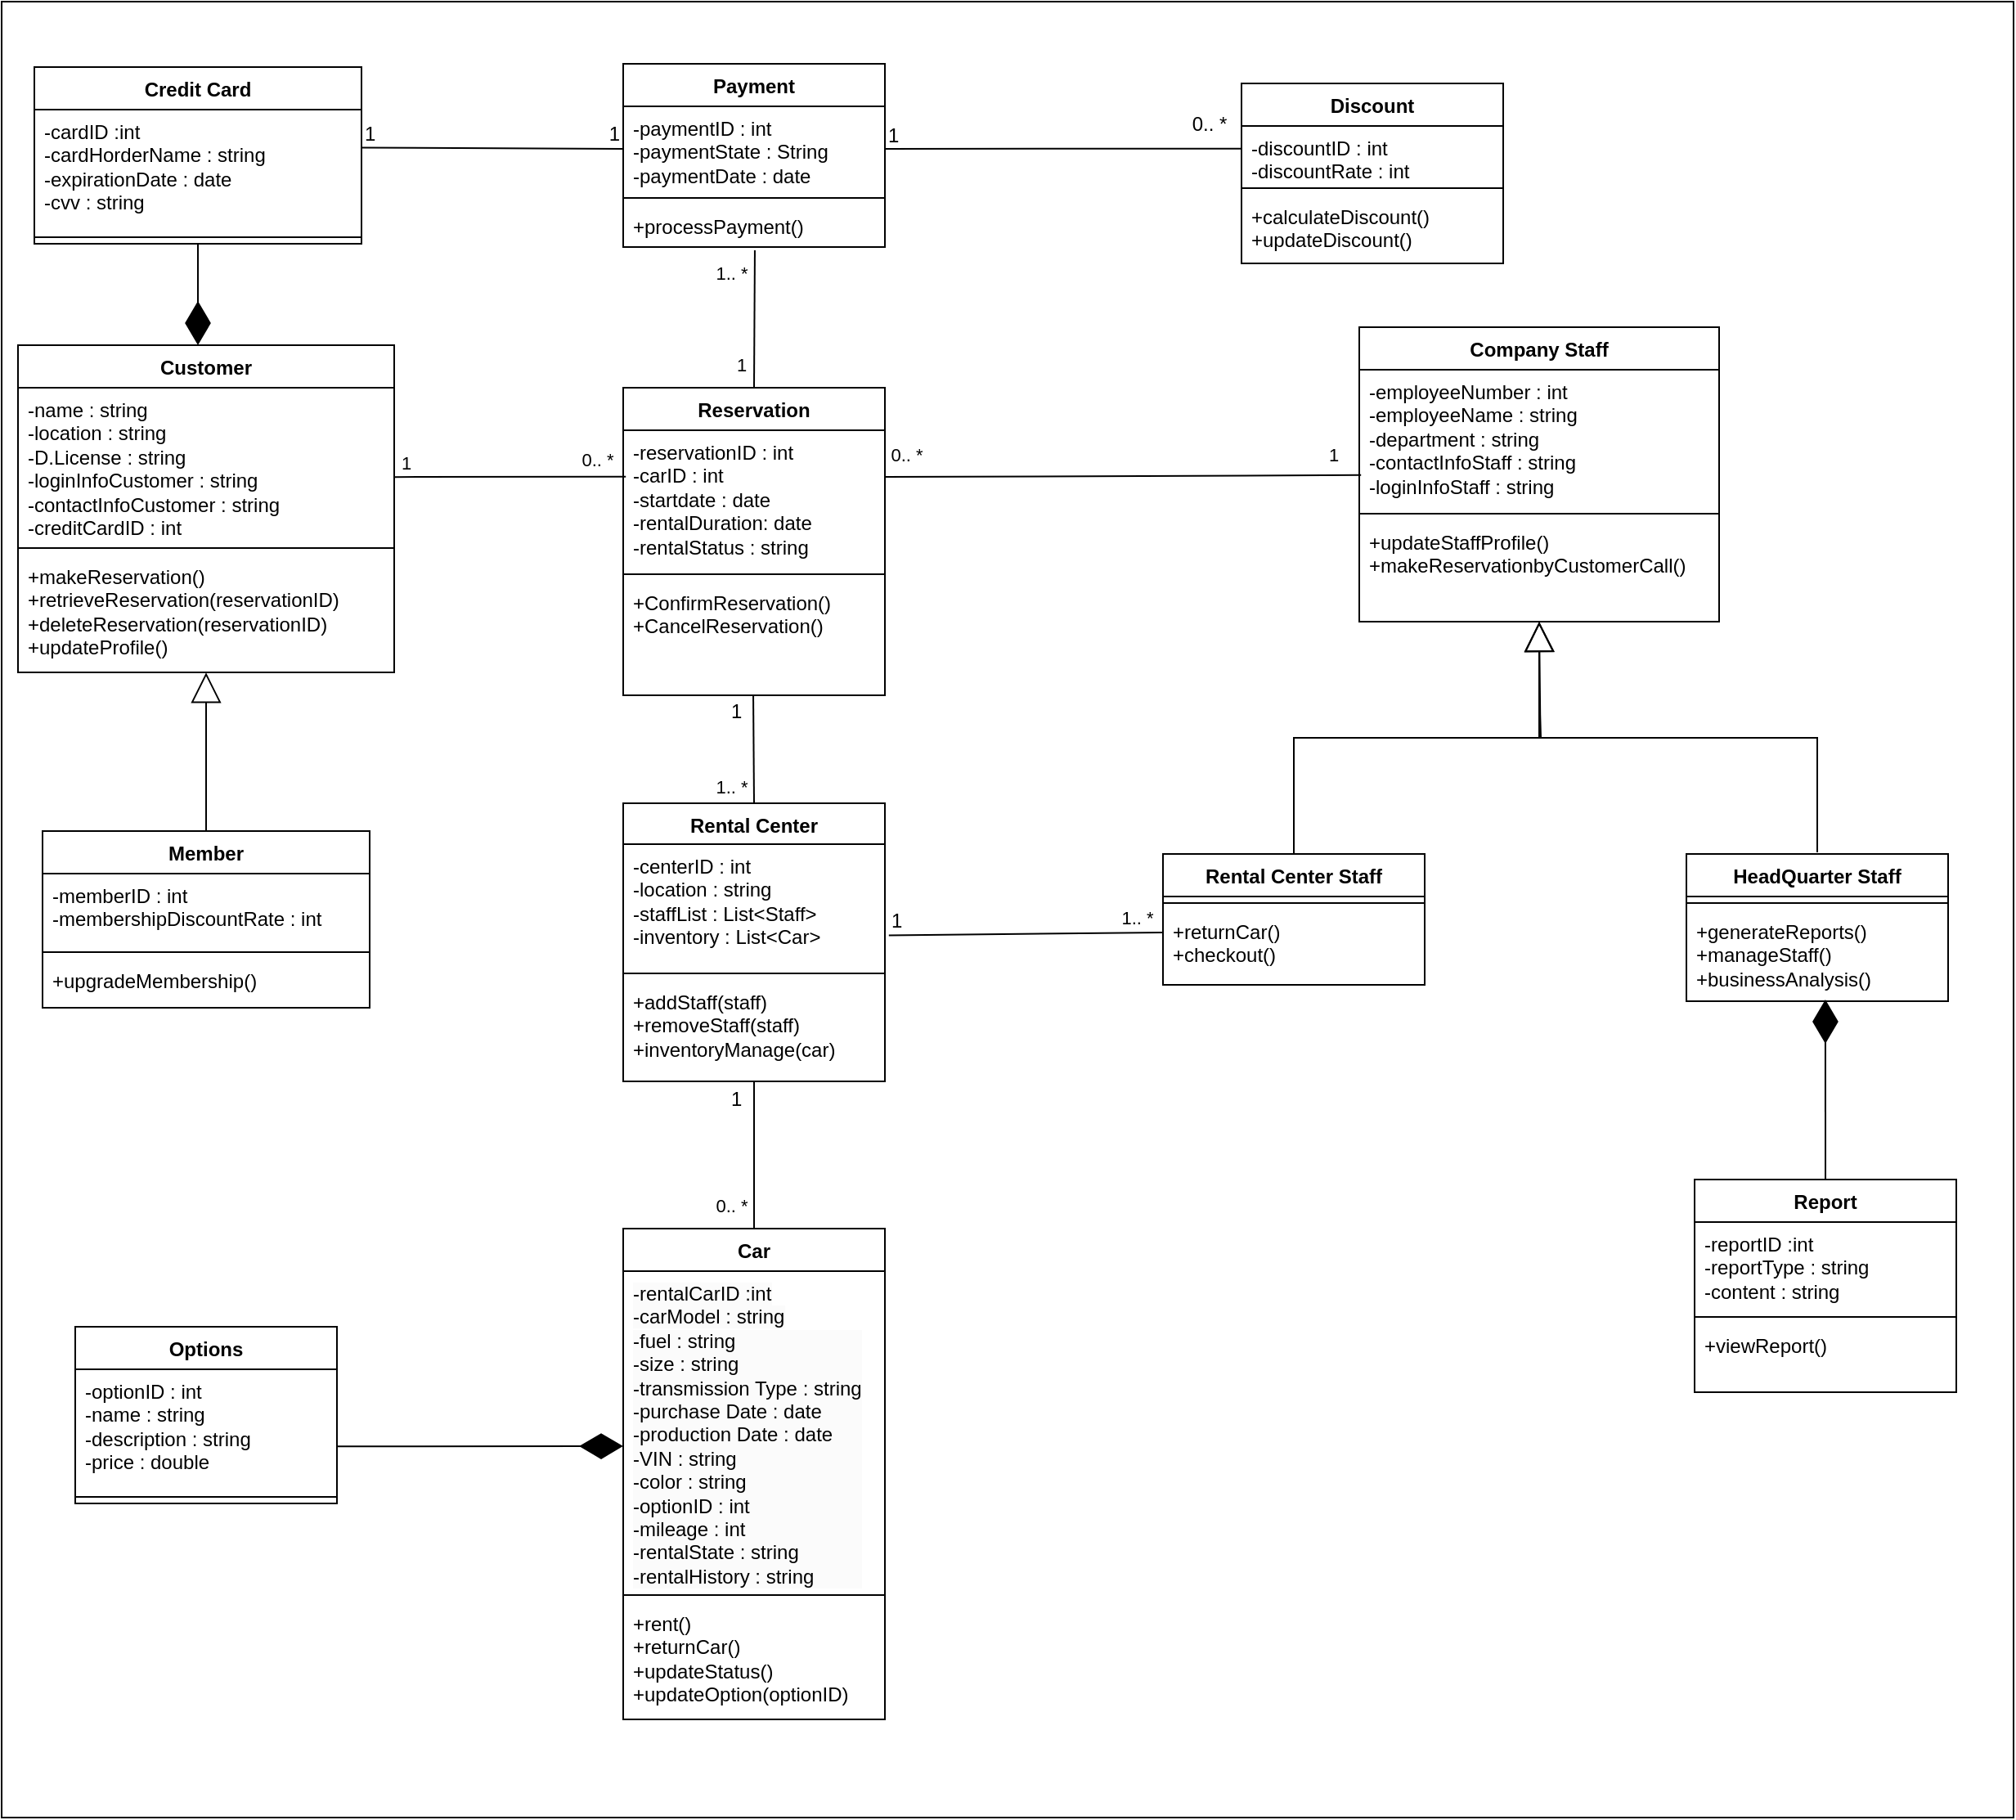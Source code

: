<mxfile version="24.2.2" type="github">
  <diagram id="C5RBs43oDa-KdzZeNtuy" name="Page-1">
    <mxGraphModel dx="2722" dy="1301" grid="1" gridSize="10" guides="1" tooltips="1" connect="1" arrows="1" fold="1" page="1" pageScale="1" pageWidth="827" pageHeight="1169" math="0" shadow="0">
      <root>
        <mxCell id="WIyWlLk6GJQsqaUBKTNV-0" />
        <mxCell id="WIyWlLk6GJQsqaUBKTNV-1" parent="WIyWlLk6GJQsqaUBKTNV-0" />
        <mxCell id="YJI7hcVfJ0sm8gszMKoR-19" value="" style="rounded=0;whiteSpace=wrap;html=1;" vertex="1" parent="WIyWlLk6GJQsqaUBKTNV-1">
          <mxGeometry y="30" width="1230" height="1110" as="geometry" />
        </mxCell>
        <mxCell id="-19eVhNy2v47bkl3nrzj-0" value="Customer" style="swimlane;fontStyle=1;align=center;verticalAlign=top;childLayout=stackLayout;horizontal=1;startSize=26;horizontalStack=0;resizeParent=1;resizeParentMax=0;resizeLast=0;collapsible=1;marginBottom=0;whiteSpace=wrap;html=1;" parent="WIyWlLk6GJQsqaUBKTNV-1" vertex="1">
          <mxGeometry x="10" y="240" width="230" height="200" as="geometry" />
        </mxCell>
        <mxCell id="-19eVhNy2v47bkl3nrzj-1" value="-name : string&lt;div&gt;-location : string&lt;/div&gt;&lt;div&gt;-D.License : string&lt;/div&gt;&lt;div&gt;-loginInfoCustomer : string&lt;br&gt;&lt;/div&gt;&lt;div&gt;-contactInfoCustomer : string&lt;/div&gt;&lt;div&gt;-creditCardID : int&lt;/div&gt;" style="text;strokeColor=none;fillColor=none;align=left;verticalAlign=top;spacingLeft=4;spacingRight=4;overflow=hidden;rotatable=0;points=[[0,0.5],[1,0.5]];portConstraint=eastwest;whiteSpace=wrap;html=1;" parent="-19eVhNy2v47bkl3nrzj-0" vertex="1">
          <mxGeometry y="26" width="230" height="94" as="geometry" />
        </mxCell>
        <mxCell id="-19eVhNy2v47bkl3nrzj-2" value="" style="line;strokeWidth=1;fillColor=none;align=left;verticalAlign=middle;spacingTop=-1;spacingLeft=3;spacingRight=3;rotatable=0;labelPosition=right;points=[];portConstraint=eastwest;strokeColor=inherit;" parent="-19eVhNy2v47bkl3nrzj-0" vertex="1">
          <mxGeometry y="120" width="230" height="8" as="geometry" />
        </mxCell>
        <mxCell id="-19eVhNy2v47bkl3nrzj-3" value="+makeReservation()&lt;div&gt;+retrieveReservation(reservationID)&lt;/div&gt;&lt;div&gt;+deleteReservation(r&lt;span style=&quot;background-color: initial;&quot;&gt;eservationID&lt;/span&gt;&lt;span style=&quot;background-color: initial;&quot;&gt;)&lt;/span&gt;&lt;/div&gt;&lt;div&gt;+updateProfile()&lt;/div&gt;" style="text;strokeColor=none;fillColor=none;align=left;verticalAlign=top;spacingLeft=4;spacingRight=4;overflow=hidden;rotatable=0;points=[[0,0.5],[1,0.5]];portConstraint=eastwest;whiteSpace=wrap;html=1;" parent="-19eVhNy2v47bkl3nrzj-0" vertex="1">
          <mxGeometry y="128" width="230" height="72" as="geometry" />
        </mxCell>
        <mxCell id="-19eVhNy2v47bkl3nrzj-20" value="Rental Center Staff" style="swimlane;fontStyle=1;align=center;verticalAlign=top;childLayout=stackLayout;horizontal=1;startSize=26;horizontalStack=0;resizeParent=1;resizeParentMax=0;resizeLast=0;collapsible=1;marginBottom=0;whiteSpace=wrap;html=1;" parent="WIyWlLk6GJQsqaUBKTNV-1" vertex="1">
          <mxGeometry x="710" y="551" width="160" height="80" as="geometry" />
        </mxCell>
        <mxCell id="-19eVhNy2v47bkl3nrzj-22" value="" style="line;strokeWidth=1;fillColor=none;align=left;verticalAlign=middle;spacingTop=-1;spacingLeft=3;spacingRight=3;rotatable=0;labelPosition=right;points=[];portConstraint=eastwest;strokeColor=inherit;" parent="-19eVhNy2v47bkl3nrzj-20" vertex="1">
          <mxGeometry y="26" width="160" height="8" as="geometry" />
        </mxCell>
        <mxCell id="-19eVhNy2v47bkl3nrzj-23" value="&lt;div&gt;+returnCar()&lt;/div&gt;&lt;div&gt;+checkout()&lt;/div&gt;" style="text;strokeColor=none;fillColor=none;align=left;verticalAlign=top;spacingLeft=4;spacingRight=4;overflow=hidden;rotatable=0;points=[[0,0.5],[1,0.5]];portConstraint=eastwest;whiteSpace=wrap;html=1;" parent="-19eVhNy2v47bkl3nrzj-20" vertex="1">
          <mxGeometry y="34" width="160" height="46" as="geometry" />
        </mxCell>
        <mxCell id="-19eVhNy2v47bkl3nrzj-24" value="Car" style="swimlane;fontStyle=1;align=center;verticalAlign=top;childLayout=stackLayout;horizontal=1;startSize=26;horizontalStack=0;resizeParent=1;resizeParentMax=0;resizeLast=0;collapsible=1;marginBottom=0;whiteSpace=wrap;html=1;" parent="WIyWlLk6GJQsqaUBKTNV-1" vertex="1">
          <mxGeometry x="380" y="780" width="160" height="300" as="geometry" />
        </mxCell>
        <mxCell id="-19eVhNy2v47bkl3nrzj-25" value="&lt;div&gt;&lt;span style=&quot;color: rgb(0, 0, 0); font-family: Helvetica; font-size: 12px; font-style: normal; font-variant-ligatures: normal; font-variant-caps: normal; font-weight: 400; letter-spacing: normal; orphans: 2; text-align: left; text-indent: 0px; text-transform: none; widows: 2; word-spacing: 0px; -webkit-text-stroke-width: 0px; white-space: normal; background-color: rgb(251, 251, 251); text-decoration-thickness: initial; text-decoration-style: initial; text-decoration-color: initial; display: inline !important; float: none;&quot;&gt;-rentalCarID :int&lt;br&gt;&lt;/span&gt;&lt;/div&gt;&lt;span style=&quot;color: rgb(0, 0, 0); font-family: Helvetica; font-size: 12px; font-style: normal; font-variant-ligatures: normal; font-variant-caps: normal; font-weight: 400; letter-spacing: normal; orphans: 2; text-align: left; text-indent: 0px; text-transform: none; widows: 2; word-spacing: 0px; -webkit-text-stroke-width: 0px; white-space: normal; background-color: rgb(251, 251, 251); text-decoration-thickness: initial; text-decoration-style: initial; text-decoration-color: initial; display: inline !important; float: none;&quot;&gt;-carModel : string&lt;/span&gt;&lt;div style=&quot;forced-color-adjust: none; color: rgb(0, 0, 0); font-family: Helvetica; font-size: 12px; font-style: normal; font-variant-ligatures: normal; font-variant-caps: normal; font-weight: 400; letter-spacing: normal; orphans: 2; text-align: left; text-indent: 0px; text-transform: none; widows: 2; word-spacing: 0px; -webkit-text-stroke-width: 0px; white-space: normal; background-color: rgb(251, 251, 251); text-decoration-thickness: initial; text-decoration-style: initial; text-decoration-color: initial;&quot;&gt;-fuel : string&lt;/div&gt;&lt;div style=&quot;forced-color-adjust: none; color: rgb(0, 0, 0); font-family: Helvetica; font-size: 12px; font-style: normal; font-variant-ligatures: normal; font-variant-caps: normal; font-weight: 400; letter-spacing: normal; orphans: 2; text-align: left; text-indent: 0px; text-transform: none; widows: 2; word-spacing: 0px; -webkit-text-stroke-width: 0px; white-space: normal; background-color: rgb(251, 251, 251); text-decoration-thickness: initial; text-decoration-style: initial; text-decoration-color: initial;&quot;&gt;-size : string&amp;nbsp;&lt;br&gt;&lt;/div&gt;&lt;div style=&quot;forced-color-adjust: none; color: rgb(0, 0, 0); font-family: Helvetica; font-size: 12px; font-style: normal; font-variant-ligatures: normal; font-variant-caps: normal; font-weight: 400; letter-spacing: normal; orphans: 2; text-align: left; text-indent: 0px; text-transform: none; widows: 2; word-spacing: 0px; -webkit-text-stroke-width: 0px; white-space: normal; background-color: rgb(251, 251, 251); text-decoration-thickness: initial; text-decoration-style: initial; text-decoration-color: initial;&quot;&gt;-transmission Type : string&lt;/div&gt;&lt;div style=&quot;forced-color-adjust: none; color: rgb(0, 0, 0); font-family: Helvetica; font-size: 12px; font-style: normal; font-variant-ligatures: normal; font-variant-caps: normal; font-weight: 400; letter-spacing: normal; orphans: 2; text-align: left; text-indent: 0px; text-transform: none; widows: 2; word-spacing: 0px; -webkit-text-stroke-width: 0px; white-space: normal; background-color: rgb(251, 251, 251); text-decoration-thickness: initial; text-decoration-style: initial; text-decoration-color: initial;&quot;&gt;-purchase Date : date&lt;/div&gt;&lt;div style=&quot;forced-color-adjust: none; color: rgb(0, 0, 0); font-family: Helvetica; font-size: 12px; font-style: normal; font-variant-ligatures: normal; font-variant-caps: normal; font-weight: 400; letter-spacing: normal; orphans: 2; text-align: left; text-indent: 0px; text-transform: none; widows: 2; word-spacing: 0px; -webkit-text-stroke-width: 0px; white-space: normal; background-color: rgb(251, 251, 251); text-decoration-thickness: initial; text-decoration-style: initial; text-decoration-color: initial;&quot;&gt;-production Date : date&lt;/div&gt;&lt;div style=&quot;forced-color-adjust: none; color: rgb(0, 0, 0); font-family: Helvetica; font-size: 12px; font-style: normal; font-variant-ligatures: normal; font-variant-caps: normal; font-weight: 400; letter-spacing: normal; orphans: 2; text-align: left; text-indent: 0px; text-transform: none; widows: 2; word-spacing: 0px; -webkit-text-stroke-width: 0px; white-space: normal; background-color: rgb(251, 251, 251); text-decoration-thickness: initial; text-decoration-style: initial; text-decoration-color: initial;&quot;&gt;-VIN : string&lt;/div&gt;&lt;div style=&quot;forced-color-adjust: none; color: rgb(0, 0, 0); font-family: Helvetica; font-size: 12px; font-style: normal; font-variant-ligatures: normal; font-variant-caps: normal; font-weight: 400; letter-spacing: normal; orphans: 2; text-align: left; text-indent: 0px; text-transform: none; widows: 2; word-spacing: 0px; -webkit-text-stroke-width: 0px; white-space: normal; background-color: rgb(251, 251, 251); text-decoration-thickness: initial; text-decoration-style: initial; text-decoration-color: initial;&quot;&gt;-color : string&lt;/div&gt;&lt;div style=&quot;forced-color-adjust: none; color: rgb(0, 0, 0); font-family: Helvetica; font-size: 12px; font-style: normal; font-variant-ligatures: normal; font-variant-caps: normal; font-weight: 400; letter-spacing: normal; orphans: 2; text-align: left; text-indent: 0px; text-transform: none; widows: 2; word-spacing: 0px; -webkit-text-stroke-width: 0px; white-space: normal; background-color: rgb(251, 251, 251); text-decoration-thickness: initial; text-decoration-style: initial; text-decoration-color: initial;&quot;&gt;-optionID : int&lt;/div&gt;&lt;div style=&quot;forced-color-adjust: none; color: rgb(0, 0, 0); font-family: Helvetica; font-size: 12px; font-style: normal; font-variant-ligatures: normal; font-variant-caps: normal; font-weight: 400; letter-spacing: normal; orphans: 2; text-align: left; text-indent: 0px; text-transform: none; widows: 2; word-spacing: 0px; -webkit-text-stroke-width: 0px; white-space: normal; background-color: rgb(251, 251, 251); text-decoration-thickness: initial; text-decoration-style: initial; text-decoration-color: initial;&quot;&gt;-mileage : int&lt;/div&gt;&lt;div style=&quot;forced-color-adjust: none; color: rgb(0, 0, 0); font-family: Helvetica; font-size: 12px; font-style: normal; font-variant-ligatures: normal; font-variant-caps: normal; font-weight: 400; letter-spacing: normal; orphans: 2; text-align: left; text-indent: 0px; text-transform: none; widows: 2; word-spacing: 0px; -webkit-text-stroke-width: 0px; white-space: normal; background-color: rgb(251, 251, 251); text-decoration-thickness: initial; text-decoration-style: initial; text-decoration-color: initial;&quot;&gt;-rentalState : string&lt;/div&gt;&lt;div style=&quot;forced-color-adjust: none; color: rgb(0, 0, 0); font-family: Helvetica; font-size: 12px; font-style: normal; font-variant-ligatures: normal; font-variant-caps: normal; font-weight: 400; letter-spacing: normal; orphans: 2; text-align: left; text-indent: 0px; text-transform: none; widows: 2; word-spacing: 0px; -webkit-text-stroke-width: 0px; white-space: normal; background-color: rgb(251, 251, 251); text-decoration-thickness: initial; text-decoration-style: initial; text-decoration-color: initial;&quot;&gt;-rentalHistory : string&lt;/div&gt;" style="text;strokeColor=none;fillColor=none;align=left;verticalAlign=top;spacingLeft=4;spacingRight=4;overflow=hidden;rotatable=0;points=[[0,0.5],[1,0.5]];portConstraint=eastwest;whiteSpace=wrap;html=1;" parent="-19eVhNy2v47bkl3nrzj-24" vertex="1">
          <mxGeometry y="26" width="160" height="194" as="geometry" />
        </mxCell>
        <mxCell id="-19eVhNy2v47bkl3nrzj-26" value="" style="line;strokeWidth=1;fillColor=none;align=left;verticalAlign=middle;spacingTop=-1;spacingLeft=3;spacingRight=3;rotatable=0;labelPosition=right;points=[];portConstraint=eastwest;strokeColor=inherit;" parent="-19eVhNy2v47bkl3nrzj-24" vertex="1">
          <mxGeometry y="220" width="160" height="8" as="geometry" />
        </mxCell>
        <mxCell id="-19eVhNy2v47bkl3nrzj-27" value="+rent()&lt;div&gt;+returnCar()&lt;/div&gt;&lt;div&gt;+updateStatus()&lt;/div&gt;&lt;div&gt;+updateOption(optionID)&lt;br&gt;&lt;/div&gt;" style="text;strokeColor=none;fillColor=none;align=left;verticalAlign=top;spacingLeft=4;spacingRight=4;overflow=hidden;rotatable=0;points=[[0,0.5],[1,0.5]];portConstraint=eastwest;whiteSpace=wrap;html=1;" parent="-19eVhNy2v47bkl3nrzj-24" vertex="1">
          <mxGeometry y="228" width="160" height="72" as="geometry" />
        </mxCell>
        <mxCell id="-19eVhNy2v47bkl3nrzj-36" value="Reservation" style="swimlane;fontStyle=1;align=center;verticalAlign=top;childLayout=stackLayout;horizontal=1;startSize=26;horizontalStack=0;resizeParent=1;resizeParentMax=0;resizeLast=0;collapsible=1;marginBottom=0;whiteSpace=wrap;html=1;" parent="WIyWlLk6GJQsqaUBKTNV-1" vertex="1">
          <mxGeometry x="380" y="266" width="160" height="188" as="geometry" />
        </mxCell>
        <mxCell id="-19eVhNy2v47bkl3nrzj-37" value="-reservationID : int&lt;div&gt;-carID : int&lt;/div&gt;&lt;div&gt;-startdate : d&lt;span style=&quot;background-color: initial;&quot;&gt;ate&lt;/span&gt;&lt;/div&gt;&lt;div&gt;&lt;span style=&quot;background-color: initial;&quot;&gt;-rentalDuration: date&lt;/span&gt;&lt;/div&gt;&lt;div&gt;&lt;span style=&quot;background-color: initial;&quot;&gt;-rentalStatus : string&lt;/span&gt;&lt;/div&gt;" style="text;strokeColor=none;fillColor=none;align=left;verticalAlign=top;spacingLeft=4;spacingRight=4;overflow=hidden;rotatable=0;points=[[0,0.5],[1,0.5]];portConstraint=eastwest;whiteSpace=wrap;html=1;" parent="-19eVhNy2v47bkl3nrzj-36" vertex="1">
          <mxGeometry y="26" width="160" height="84" as="geometry" />
        </mxCell>
        <mxCell id="-19eVhNy2v47bkl3nrzj-38" value="" style="line;strokeWidth=1;fillColor=none;align=left;verticalAlign=middle;spacingTop=-1;spacingLeft=3;spacingRight=3;rotatable=0;labelPosition=right;points=[];portConstraint=eastwest;strokeColor=inherit;" parent="-19eVhNy2v47bkl3nrzj-36" vertex="1">
          <mxGeometry y="110" width="160" height="8" as="geometry" />
        </mxCell>
        <mxCell id="-19eVhNy2v47bkl3nrzj-39" value="+ConfirmReservation()&lt;div&gt;+CancelReservation()&lt;/div&gt;" style="text;strokeColor=none;fillColor=none;align=left;verticalAlign=top;spacingLeft=4;spacingRight=4;overflow=hidden;rotatable=0;points=[[0,0.5],[1,0.5]];portConstraint=eastwest;whiteSpace=wrap;html=1;" parent="-19eVhNy2v47bkl3nrzj-36" vertex="1">
          <mxGeometry y="118" width="160" height="70" as="geometry" />
        </mxCell>
        <mxCell id="-19eVhNy2v47bkl3nrzj-40" value="Options" style="swimlane;fontStyle=1;align=center;verticalAlign=top;childLayout=stackLayout;horizontal=1;startSize=26;horizontalStack=0;resizeParent=1;resizeParentMax=0;resizeLast=0;collapsible=1;marginBottom=0;whiteSpace=wrap;html=1;" parent="WIyWlLk6GJQsqaUBKTNV-1" vertex="1">
          <mxGeometry x="45" y="840" width="160" height="108" as="geometry" />
        </mxCell>
        <mxCell id="-19eVhNy2v47bkl3nrzj-41" value="-optionID : int&lt;div&gt;-name : string&lt;/div&gt;&lt;div&gt;-description : string&lt;/div&gt;&lt;div&gt;-price : double&lt;/div&gt;" style="text;strokeColor=none;fillColor=none;align=left;verticalAlign=top;spacingLeft=4;spacingRight=4;overflow=hidden;rotatable=0;points=[[0,0.5],[1,0.5]];portConstraint=eastwest;whiteSpace=wrap;html=1;" parent="-19eVhNy2v47bkl3nrzj-40" vertex="1">
          <mxGeometry y="26" width="160" height="74" as="geometry" />
        </mxCell>
        <mxCell id="-19eVhNy2v47bkl3nrzj-42" value="" style="line;strokeWidth=1;fillColor=none;align=left;verticalAlign=middle;spacingTop=-1;spacingLeft=3;spacingRight=3;rotatable=0;labelPosition=right;points=[];portConstraint=eastwest;strokeColor=inherit;" parent="-19eVhNy2v47bkl3nrzj-40" vertex="1">
          <mxGeometry y="100" width="160" height="8" as="geometry" />
        </mxCell>
        <mxCell id="-19eVhNy2v47bkl3nrzj-44" value="HeadQuarter Staff" style="swimlane;fontStyle=1;align=center;verticalAlign=top;childLayout=stackLayout;horizontal=1;startSize=26;horizontalStack=0;resizeParent=1;resizeParentMax=0;resizeLast=0;collapsible=1;marginBottom=0;whiteSpace=wrap;html=1;" parent="WIyWlLk6GJQsqaUBKTNV-1" vertex="1">
          <mxGeometry x="1030" y="551" width="160" height="90" as="geometry" />
        </mxCell>
        <mxCell id="-19eVhNy2v47bkl3nrzj-46" value="" style="line;strokeWidth=1;fillColor=none;align=left;verticalAlign=middle;spacingTop=-1;spacingLeft=3;spacingRight=3;rotatable=0;labelPosition=right;points=[];portConstraint=eastwest;strokeColor=inherit;" parent="-19eVhNy2v47bkl3nrzj-44" vertex="1">
          <mxGeometry y="26" width="160" height="8" as="geometry" />
        </mxCell>
        <mxCell id="-19eVhNy2v47bkl3nrzj-47" value="+generateReports()&lt;div&gt;+manageStaff()&lt;/div&gt;&lt;div&gt;+businessAnalysis()&lt;/div&gt;" style="text;strokeColor=none;fillColor=none;align=left;verticalAlign=top;spacingLeft=4;spacingRight=4;overflow=hidden;rotatable=0;points=[[0,0.5],[1,0.5]];portConstraint=eastwest;whiteSpace=wrap;html=1;" parent="-19eVhNy2v47bkl3nrzj-44" vertex="1">
          <mxGeometry y="34" width="160" height="56" as="geometry" />
        </mxCell>
        <mxCell id="-19eVhNy2v47bkl3nrzj-58" value="" style="endArrow=block;endSize=16;endFill=0;html=1;rounded=0;entryX=0.52;entryY=1.002;entryDx=0;entryDy=0;entryPerimeter=0;" parent="WIyWlLk6GJQsqaUBKTNV-1" edge="1">
          <mxGeometry width="160" relative="1" as="geometry">
            <mxPoint x="1110" y="550" as="sourcePoint" />
            <mxPoint x="940" y="409.002" as="targetPoint" />
            <Array as="points">
              <mxPoint x="1110" y="480" />
              <mxPoint x="941" y="480" />
              <mxPoint x="940.6" y="465.95" />
            </Array>
          </mxGeometry>
        </mxCell>
        <mxCell id="-19eVhNy2v47bkl3nrzj-63" value="" style="endArrow=block;endSize=16;endFill=0;html=1;rounded=0;exitX=0.5;exitY=0;exitDx=0;exitDy=0;entryX=0.5;entryY=1.001;entryDx=0;entryDy=0;entryPerimeter=0;" parent="WIyWlLk6GJQsqaUBKTNV-1" source="-19eVhNy2v47bkl3nrzj-143" target="-19eVhNy2v47bkl3nrzj-3" edge="1">
          <mxGeometry width="160" relative="1" as="geometry">
            <mxPoint x="125" y="471" as="sourcePoint" />
            <mxPoint x="90" y="430" as="targetPoint" />
            <Array as="points" />
          </mxGeometry>
        </mxCell>
        <mxCell id="-19eVhNy2v47bkl3nrzj-65" value="Rental Center" style="swimlane;fontStyle=1;align=center;verticalAlign=top;childLayout=stackLayout;horizontal=1;startSize=25;horizontalStack=0;resizeParent=1;resizeParentMax=0;resizeLast=0;collapsible=1;marginBottom=0;whiteSpace=wrap;html=1;" parent="WIyWlLk6GJQsqaUBKTNV-1" vertex="1">
          <mxGeometry x="380" y="520" width="160" height="170" as="geometry" />
        </mxCell>
        <mxCell id="-19eVhNy2v47bkl3nrzj-66" value="-centerID : int&lt;div&gt;-location : string&lt;/div&gt;&lt;div&gt;-staffList : List&amp;lt;Staff&amp;gt;&lt;/div&gt;&lt;div&gt;-inventory : List&amp;lt;Car&amp;gt;&lt;/div&gt;" style="text;strokeColor=none;fillColor=none;align=left;verticalAlign=top;spacingLeft=4;spacingRight=4;overflow=hidden;rotatable=0;points=[[0,0.5],[1,0.5]];portConstraint=eastwest;whiteSpace=wrap;html=1;" parent="-19eVhNy2v47bkl3nrzj-65" vertex="1">
          <mxGeometry y="25" width="160" height="75" as="geometry" />
        </mxCell>
        <mxCell id="-19eVhNy2v47bkl3nrzj-67" value="" style="line;strokeWidth=1;fillColor=none;align=left;verticalAlign=middle;spacingTop=-1;spacingLeft=3;spacingRight=3;rotatable=0;labelPosition=right;points=[];portConstraint=eastwest;strokeColor=inherit;" parent="-19eVhNy2v47bkl3nrzj-65" vertex="1">
          <mxGeometry y="100" width="160" height="8" as="geometry" />
        </mxCell>
        <mxCell id="-19eVhNy2v47bkl3nrzj-68" value="&lt;div&gt;+addStaff(staff)&lt;/div&gt;&lt;div&gt;&lt;span style=&quot;background-color: initial;&quot;&gt;+removeStaff(staff)&lt;/span&gt;&lt;/div&gt;&lt;div&gt;+inventoryManage(car)&lt;div&gt;&lt;br&gt;&lt;/div&gt;&lt;/div&gt;" style="text;strokeColor=none;fillColor=none;align=left;verticalAlign=top;spacingLeft=4;spacingRight=4;overflow=hidden;rotatable=0;points=[[0,0.5],[1,0.5]];portConstraint=eastwest;whiteSpace=wrap;html=1;" parent="-19eVhNy2v47bkl3nrzj-65" vertex="1">
          <mxGeometry y="108" width="160" height="62" as="geometry" />
        </mxCell>
        <mxCell id="-19eVhNy2v47bkl3nrzj-69" value="Payment" style="swimlane;fontStyle=1;align=center;verticalAlign=top;childLayout=stackLayout;horizontal=1;startSize=26;horizontalStack=0;resizeParent=1;resizeParentMax=0;resizeLast=0;collapsible=1;marginBottom=0;whiteSpace=wrap;html=1;" parent="WIyWlLk6GJQsqaUBKTNV-1" vertex="1">
          <mxGeometry x="380" y="68" width="160" height="112" as="geometry" />
        </mxCell>
        <mxCell id="-19eVhNy2v47bkl3nrzj-70" value="-paymentID : int&lt;div&gt;-paymentState : String&lt;/div&gt;&lt;div&gt;-paymentDate : date&lt;/div&gt;" style="text;strokeColor=none;fillColor=none;align=left;verticalAlign=top;spacingLeft=4;spacingRight=4;overflow=hidden;rotatable=0;points=[[0,0.5],[1,0.5]];portConstraint=eastwest;whiteSpace=wrap;html=1;" parent="-19eVhNy2v47bkl3nrzj-69" vertex="1">
          <mxGeometry y="26" width="160" height="52" as="geometry" />
        </mxCell>
        <mxCell id="-19eVhNy2v47bkl3nrzj-71" value="" style="line;strokeWidth=1;fillColor=none;align=left;verticalAlign=middle;spacingTop=-1;spacingLeft=3;spacingRight=3;rotatable=0;labelPosition=right;points=[];portConstraint=eastwest;strokeColor=inherit;" parent="-19eVhNy2v47bkl3nrzj-69" vertex="1">
          <mxGeometry y="78" width="160" height="8" as="geometry" />
        </mxCell>
        <mxCell id="-19eVhNy2v47bkl3nrzj-72" value="+processPayment()" style="text;strokeColor=none;fillColor=none;align=left;verticalAlign=top;spacingLeft=4;spacingRight=4;overflow=hidden;rotatable=0;points=[[0,0.5],[1,0.5]];portConstraint=eastwest;whiteSpace=wrap;html=1;" parent="-19eVhNy2v47bkl3nrzj-69" vertex="1">
          <mxGeometry y="86" width="160" height="26" as="geometry" />
        </mxCell>
        <mxCell id="-19eVhNy2v47bkl3nrzj-78" value="" style="endArrow=none;html=1;rounded=0;exitX=0.5;exitY=0;exitDx=0;exitDy=0;entryX=0.503;entryY=1.077;entryDx=0;entryDy=0;entryPerimeter=0;" parent="WIyWlLk6GJQsqaUBKTNV-1" source="-19eVhNy2v47bkl3nrzj-36" target="-19eVhNy2v47bkl3nrzj-72" edge="1">
          <mxGeometry relative="1" as="geometry">
            <mxPoint x="590" y="100" as="sourcePoint" />
            <mxPoint x="530" y="250" as="targetPoint" />
          </mxGeometry>
        </mxCell>
        <mxCell id="-19eVhNy2v47bkl3nrzj-84" value="" style="endArrow=none;html=1;rounded=0;exitX=0.497;exitY=1;exitDx=0;exitDy=0;exitPerimeter=0;entryX=0.5;entryY=0;entryDx=0;entryDy=0;" parent="WIyWlLk6GJQsqaUBKTNV-1" source="-19eVhNy2v47bkl3nrzj-39" target="-19eVhNy2v47bkl3nrzj-65" edge="1">
          <mxGeometry relative="1" as="geometry">
            <mxPoint x="300" y="420" as="sourcePoint" />
            <mxPoint x="460" y="450" as="targetPoint" />
          </mxGeometry>
        </mxCell>
        <mxCell id="-19eVhNy2v47bkl3nrzj-87" value="" style="endArrow=none;html=1;rounded=0;entryX=-0.003;entryY=0.407;entryDx=0;entryDy=0;entryPerimeter=0;" parent="WIyWlLk6GJQsqaUBKTNV-1" target="-19eVhNy2v47bkl3nrzj-106" edge="1">
          <mxGeometry relative="1" as="geometry">
            <mxPoint x="540" y="120" as="sourcePoint" />
            <mxPoint x="750" y="130" as="targetPoint" />
          </mxGeometry>
        </mxCell>
        <mxCell id="-19eVhNy2v47bkl3nrzj-88" value="1" style="resizable=0;html=1;whiteSpace=wrap;align=left;verticalAlign=bottom;" parent="-19eVhNy2v47bkl3nrzj-87" connectable="0" vertex="1">
          <mxGeometry x="-1" relative="1" as="geometry" />
        </mxCell>
        <mxCell id="-19eVhNy2v47bkl3nrzj-90" value="" style="endArrow=none;html=1;rounded=0;exitX=1.003;exitY=0.34;exitDx=0;exitDy=0;exitPerimeter=0;entryX=0.005;entryY=0.767;entryDx=0;entryDy=0;entryPerimeter=0;" parent="WIyWlLk6GJQsqaUBKTNV-1" source="-19eVhNy2v47bkl3nrzj-37" edge="1" target="-19eVhNy2v47bkl3nrzj-110">
          <mxGeometry relative="1" as="geometry">
            <mxPoint x="560" y="316.66" as="sourcePoint" />
            <mxPoint x="830" y="313" as="targetPoint" />
          </mxGeometry>
        </mxCell>
        <mxCell id="-19eVhNy2v47bkl3nrzj-93" value="" style="endArrow=none;html=1;rounded=0;exitX=1;exitY=0.57;exitDx=0;exitDy=0;exitPerimeter=0;entryX=0.01;entryY=0.326;entryDx=0;entryDy=0;entryPerimeter=0;" parent="WIyWlLk6GJQsqaUBKTNV-1" edge="1">
          <mxGeometry relative="1" as="geometry">
            <mxPoint x="240" y="320.58" as="sourcePoint" />
            <mxPoint x="381.6" y="320.384" as="targetPoint" />
          </mxGeometry>
        </mxCell>
        <mxCell id="-19eVhNy2v47bkl3nrzj-94" value="1" style="edgeLabel;html=1;align=center;verticalAlign=middle;resizable=0;points=[];" parent="-19eVhNy2v47bkl3nrzj-93" vertex="1" connectable="0">
          <mxGeometry x="-0.95" y="1" relative="1" as="geometry">
            <mxPoint x="3" y="-8" as="offset" />
          </mxGeometry>
        </mxCell>
        <mxCell id="-19eVhNy2v47bkl3nrzj-95" value="0.. *" style="edgeLabel;html=1;align=center;verticalAlign=middle;resizable=0;points=[];" parent="WIyWlLk6GJQsqaUBKTNV-1" vertex="1" connectable="0">
          <mxGeometry x="360.003" y="309.998" as="geometry">
            <mxPoint x="4" as="offset" />
          </mxGeometry>
        </mxCell>
        <mxCell id="-19eVhNy2v47bkl3nrzj-96" value="1" style="edgeLabel;html=1;align=center;verticalAlign=middle;resizable=0;points=[];" parent="WIyWlLk6GJQsqaUBKTNV-1" vertex="1" connectable="0">
          <mxGeometry x="822.004" y="304.998" as="geometry">
            <mxPoint x="-8" y="2" as="offset" />
          </mxGeometry>
        </mxCell>
        <mxCell id="-19eVhNy2v47bkl3nrzj-97" value="0.. *" style="edgeLabel;html=1;align=center;verticalAlign=middle;resizable=0;points=[];" parent="WIyWlLk6GJQsqaUBKTNV-1" vertex="1" connectable="0">
          <mxGeometry x="549.003" y="306.998" as="geometry">
            <mxPoint x="4" as="offset" />
          </mxGeometry>
        </mxCell>
        <mxCell id="-19eVhNy2v47bkl3nrzj-103" value="1.. *" style="edgeLabel;html=1;align=center;verticalAlign=middle;resizable=0;points=[];" parent="WIyWlLk6GJQsqaUBKTNV-1" vertex="1" connectable="0">
          <mxGeometry x="444.003" y="209.998" as="geometry">
            <mxPoint x="2" y="-14" as="offset" />
          </mxGeometry>
        </mxCell>
        <mxCell id="-19eVhNy2v47bkl3nrzj-104" value="1" style="edgeLabel;html=1;align=center;verticalAlign=middle;resizable=0;points=[];" parent="WIyWlLk6GJQsqaUBKTNV-1" vertex="1" connectable="0">
          <mxGeometry x="460.004" y="249.998" as="geometry">
            <mxPoint x="-8" y="2" as="offset" />
          </mxGeometry>
        </mxCell>
        <mxCell id="-19eVhNy2v47bkl3nrzj-105" value="Discount" style="swimlane;fontStyle=1;align=center;verticalAlign=top;childLayout=stackLayout;horizontal=1;startSize=26;horizontalStack=0;resizeParent=1;resizeParentMax=0;resizeLast=0;collapsible=1;marginBottom=0;whiteSpace=wrap;html=1;" parent="WIyWlLk6GJQsqaUBKTNV-1" vertex="1">
          <mxGeometry x="758" y="80" width="160" height="110" as="geometry" />
        </mxCell>
        <mxCell id="-19eVhNy2v47bkl3nrzj-106" value="-discountID : int&lt;div&gt;-discountRate : int&lt;/div&gt;" style="text;strokeColor=none;fillColor=none;align=left;verticalAlign=top;spacingLeft=4;spacingRight=4;overflow=hidden;rotatable=0;points=[[0,0.5],[1,0.5]];portConstraint=eastwest;whiteSpace=wrap;html=1;" parent="-19eVhNy2v47bkl3nrzj-105" vertex="1">
          <mxGeometry y="26" width="160" height="34" as="geometry" />
        </mxCell>
        <mxCell id="-19eVhNy2v47bkl3nrzj-107" value="" style="line;strokeWidth=1;fillColor=none;align=left;verticalAlign=middle;spacingTop=-1;spacingLeft=3;spacingRight=3;rotatable=0;labelPosition=right;points=[];portConstraint=eastwest;strokeColor=inherit;" parent="-19eVhNy2v47bkl3nrzj-105" vertex="1">
          <mxGeometry y="60" width="160" height="8" as="geometry" />
        </mxCell>
        <mxCell id="-19eVhNy2v47bkl3nrzj-108" value="+calculateDiscount()&lt;div&gt;+updateDiscount()&lt;/div&gt;" style="text;strokeColor=none;fillColor=none;align=left;verticalAlign=top;spacingLeft=4;spacingRight=4;overflow=hidden;rotatable=0;points=[[0,0.5],[1,0.5]];portConstraint=eastwest;whiteSpace=wrap;html=1;" parent="-19eVhNy2v47bkl3nrzj-105" vertex="1">
          <mxGeometry y="68" width="160" height="42" as="geometry" />
        </mxCell>
        <mxCell id="-19eVhNy2v47bkl3nrzj-109" value="Company Staff" style="swimlane;fontStyle=1;align=center;verticalAlign=top;childLayout=stackLayout;horizontal=1;startSize=26;horizontalStack=0;resizeParent=1;resizeParentMax=0;resizeLast=0;collapsible=1;marginBottom=0;whiteSpace=wrap;html=1;" parent="WIyWlLk6GJQsqaUBKTNV-1" vertex="1">
          <mxGeometry x="830" y="229" width="220" height="180" as="geometry" />
        </mxCell>
        <mxCell id="-19eVhNy2v47bkl3nrzj-110" value="-employeeNumber : int&lt;div&gt;-employeeName&amp;nbsp;&lt;span style=&quot;background-color: initial;&quot;&gt;: string&lt;/span&gt;&lt;/div&gt;&lt;div&gt;-department : string&lt;br&gt;&lt;/div&gt;&lt;div&gt;-contactInfoStaff&amp;nbsp;&lt;span style=&quot;background-color: initial;&quot;&gt;: string&lt;/span&gt;&lt;/div&gt;&lt;div&gt;-loginInfoStaff&amp;nbsp;&lt;span style=&quot;background-color: initial;&quot;&gt;: string&lt;/span&gt;&lt;/div&gt;" style="text;strokeColor=none;fillColor=none;align=left;verticalAlign=top;spacingLeft=4;spacingRight=4;overflow=hidden;rotatable=0;points=[[0,0.5],[1,0.5]];portConstraint=eastwest;whiteSpace=wrap;html=1;" parent="-19eVhNy2v47bkl3nrzj-109" vertex="1">
          <mxGeometry y="26" width="220" height="84" as="geometry" />
        </mxCell>
        <mxCell id="-19eVhNy2v47bkl3nrzj-111" value="" style="line;strokeWidth=1;fillColor=none;align=left;verticalAlign=middle;spacingTop=-1;spacingLeft=3;spacingRight=3;rotatable=0;labelPosition=right;points=[];portConstraint=eastwest;strokeColor=inherit;" parent="-19eVhNy2v47bkl3nrzj-109" vertex="1">
          <mxGeometry y="110" width="220" height="8" as="geometry" />
        </mxCell>
        <mxCell id="-19eVhNy2v47bkl3nrzj-112" value="+updateStaffProfile()&lt;div&gt;+makeReservationbyCustomerCall()&lt;/div&gt;" style="text;strokeColor=none;fillColor=none;align=left;verticalAlign=top;spacingLeft=4;spacingRight=4;overflow=hidden;rotatable=0;points=[[0,0.5],[1,0.5]];portConstraint=eastwest;whiteSpace=wrap;html=1;" parent="-19eVhNy2v47bkl3nrzj-109" vertex="1">
          <mxGeometry y="118" width="220" height="62" as="geometry" />
        </mxCell>
        <mxCell id="-19eVhNy2v47bkl3nrzj-117" value="" style="endArrow=none;html=1;rounded=0;entryX=0;entryY=0.5;entryDx=0;entryDy=0;exitX=1;exitY=0.314;exitDx=0;exitDy=0;exitPerimeter=0;" parent="WIyWlLk6GJQsqaUBKTNV-1" edge="1" target="-19eVhNy2v47bkl3nrzj-70" source="YJI7hcVfJ0sm8gszMKoR-8">
          <mxGeometry relative="1" as="geometry">
            <mxPoint x="240" y="120" as="sourcePoint" />
            <mxPoint x="370" y="126.5" as="targetPoint" />
          </mxGeometry>
        </mxCell>
        <mxCell id="-19eVhNy2v47bkl3nrzj-118" value="1" style="resizable=0;html=1;whiteSpace=wrap;align=left;verticalAlign=bottom;" parent="-19eVhNy2v47bkl3nrzj-117" connectable="0" vertex="1">
          <mxGeometry x="-1" relative="1" as="geometry" />
        </mxCell>
        <mxCell id="-19eVhNy2v47bkl3nrzj-119" value="1" style="resizable=0;html=1;whiteSpace=wrap;align=right;verticalAlign=bottom;" parent="-19eVhNy2v47bkl3nrzj-117" connectable="0" vertex="1">
          <mxGeometry x="1" relative="1" as="geometry" />
        </mxCell>
        <mxCell id="-19eVhNy2v47bkl3nrzj-120" value="" style="endArrow=none;html=1;rounded=0;exitX=1.015;exitY=0.743;exitDx=0;exitDy=0;exitPerimeter=0;" parent="WIyWlLk6GJQsqaUBKTNV-1" source="-19eVhNy2v47bkl3nrzj-66" edge="1">
          <mxGeometry relative="1" as="geometry">
            <mxPoint x="560" y="592.5" as="sourcePoint" />
            <mxPoint x="710" y="599" as="targetPoint" />
          </mxGeometry>
        </mxCell>
        <mxCell id="-19eVhNy2v47bkl3nrzj-121" value="1" style="resizable=0;html=1;whiteSpace=wrap;align=left;verticalAlign=bottom;" parent="-19eVhNy2v47bkl3nrzj-120" connectable="0" vertex="1">
          <mxGeometry x="-1" relative="1" as="geometry" />
        </mxCell>
        <mxCell id="-19eVhNy2v47bkl3nrzj-126" value="0.. *" style="text;html=1;align=center;verticalAlign=middle;resizable=0;points=[];autosize=1;strokeColor=none;fillColor=none;" parent="WIyWlLk6GJQsqaUBKTNV-1" vertex="1">
          <mxGeometry x="718" y="90" width="40" height="30" as="geometry" />
        </mxCell>
        <mxCell id="-19eVhNy2v47bkl3nrzj-129" value="1.. *" style="edgeLabel;html=1;align=center;verticalAlign=middle;resizable=0;points=[];" parent="WIyWlLk6GJQsqaUBKTNV-1" vertex="1" connectable="0">
          <mxGeometry x="692.003" y="603.998" as="geometry">
            <mxPoint x="2" y="-14" as="offset" />
          </mxGeometry>
        </mxCell>
        <mxCell id="-19eVhNy2v47bkl3nrzj-130" value="1" style="resizable=0;html=1;whiteSpace=wrap;align=left;verticalAlign=bottom;" parent="WIyWlLk6GJQsqaUBKTNV-1" connectable="0" vertex="1">
          <mxGeometry x="545.0" y="628.0" as="geometry">
            <mxPoint x="-101" y="-156" as="offset" />
          </mxGeometry>
        </mxCell>
        <mxCell id="-19eVhNy2v47bkl3nrzj-131" value="1.. *" style="edgeLabel;html=1;align=center;verticalAlign=middle;resizable=0;points=[];" parent="WIyWlLk6GJQsqaUBKTNV-1" vertex="1" connectable="0">
          <mxGeometry x="444.003" y="523.998" as="geometry">
            <mxPoint x="2" y="-14" as="offset" />
          </mxGeometry>
        </mxCell>
        <mxCell id="-19eVhNy2v47bkl3nrzj-132" value="1" style="resizable=0;html=1;whiteSpace=wrap;align=left;verticalAlign=bottom;" parent="WIyWlLk6GJQsqaUBKTNV-1" connectable="0" vertex="1">
          <mxGeometry x="559.0" y="694.0" as="geometry">
            <mxPoint x="-115" y="15" as="offset" />
          </mxGeometry>
        </mxCell>
        <mxCell id="-19eVhNy2v47bkl3nrzj-133" value="" style="endArrow=none;html=1;rounded=0;entryX=0.5;entryY=0;entryDx=0;entryDy=0;" parent="WIyWlLk6GJQsqaUBKTNV-1" source="-19eVhNy2v47bkl3nrzj-68" target="-19eVhNy2v47bkl3nrzj-24" edge="1">
          <mxGeometry relative="1" as="geometry">
            <mxPoint x="461" y="640" as="sourcePoint" />
            <mxPoint x="460" y="730" as="targetPoint" />
          </mxGeometry>
        </mxCell>
        <mxCell id="-19eVhNy2v47bkl3nrzj-136" value="0.. *" style="edgeLabel;html=1;align=center;verticalAlign=middle;resizable=0;points=[];" parent="WIyWlLk6GJQsqaUBKTNV-1" vertex="1" connectable="0">
          <mxGeometry x="444.003" y="779.998" as="geometry">
            <mxPoint x="2" y="-14" as="offset" />
          </mxGeometry>
        </mxCell>
        <mxCell id="-19eVhNy2v47bkl3nrzj-143" value="Member" style="swimlane;fontStyle=1;align=center;verticalAlign=top;childLayout=stackLayout;horizontal=1;startSize=26;horizontalStack=0;resizeParent=1;resizeParentMax=0;resizeLast=0;collapsible=1;marginBottom=0;whiteSpace=wrap;html=1;" parent="WIyWlLk6GJQsqaUBKTNV-1" vertex="1">
          <mxGeometry x="25" y="537" width="200" height="108" as="geometry" />
        </mxCell>
        <mxCell id="-19eVhNy2v47bkl3nrzj-144" value="-memberID : int&lt;div&gt;-membershipDiscountRate : int&lt;/div&gt;" style="text;strokeColor=none;fillColor=none;align=left;verticalAlign=top;spacingLeft=4;spacingRight=4;overflow=hidden;rotatable=0;points=[[0,0.5],[1,0.5]];portConstraint=eastwest;whiteSpace=wrap;html=1;" parent="-19eVhNy2v47bkl3nrzj-143" vertex="1">
          <mxGeometry y="26" width="200" height="44" as="geometry" />
        </mxCell>
        <mxCell id="-19eVhNy2v47bkl3nrzj-145" value="" style="line;strokeWidth=1;fillColor=none;align=left;verticalAlign=middle;spacingTop=-1;spacingLeft=3;spacingRight=3;rotatable=0;labelPosition=right;points=[];portConstraint=eastwest;strokeColor=inherit;" parent="-19eVhNy2v47bkl3nrzj-143" vertex="1">
          <mxGeometry y="70" width="200" height="8" as="geometry" />
        </mxCell>
        <mxCell id="-19eVhNy2v47bkl3nrzj-146" value="+upgradeMembership()" style="text;strokeColor=none;fillColor=none;align=left;verticalAlign=top;spacingLeft=4;spacingRight=4;overflow=hidden;rotatable=0;points=[[0,0.5],[1,0.5]];portConstraint=eastwest;whiteSpace=wrap;html=1;" parent="-19eVhNy2v47bkl3nrzj-143" vertex="1">
          <mxGeometry y="78" width="200" height="30" as="geometry" />
        </mxCell>
        <mxCell id="-19eVhNy2v47bkl3nrzj-149" value="" style="endArrow=block;endSize=16;endFill=0;html=1;rounded=0;exitX=0.5;exitY=0;exitDx=0;exitDy=0;entryX=0.5;entryY=1;entryDx=0;entryDy=0;" parent="WIyWlLk6GJQsqaUBKTNV-1" edge="1" target="-19eVhNy2v47bkl3nrzj-109" source="-19eVhNy2v47bkl3nrzj-20">
          <mxGeometry width="160" relative="1" as="geometry">
            <mxPoint x="790" y="547.95" as="sourcePoint" />
            <mxPoint x="920" y="440" as="targetPoint" />
            <Array as="points">
              <mxPoint x="790" y="480" />
              <mxPoint x="860" y="480" />
              <mxPoint x="940" y="480" />
              <mxPoint x="940" y="450" />
            </Array>
          </mxGeometry>
        </mxCell>
        <mxCell id="YJI7hcVfJ0sm8gszMKoR-7" value="Credit Card" style="swimlane;fontStyle=1;align=center;verticalAlign=top;childLayout=stackLayout;horizontal=1;startSize=26;horizontalStack=0;resizeParent=1;resizeParentMax=0;resizeLast=0;collapsible=1;marginBottom=0;whiteSpace=wrap;html=1;" vertex="1" parent="WIyWlLk6GJQsqaUBKTNV-1">
          <mxGeometry x="20" y="70" width="200" height="108" as="geometry" />
        </mxCell>
        <mxCell id="YJI7hcVfJ0sm8gszMKoR-8" value="-cardID :int&lt;div&gt;-cardHorderName : string&lt;/div&gt;&lt;div&gt;-expirationDate : date&lt;/div&gt;&lt;div&gt;-cvv : string&lt;/div&gt;&lt;div&gt;&lt;br&gt;&lt;/div&gt;" style="text;strokeColor=none;fillColor=none;align=left;verticalAlign=top;spacingLeft=4;spacingRight=4;overflow=hidden;rotatable=0;points=[[0,0.5],[1,0.5]];portConstraint=eastwest;whiteSpace=wrap;html=1;" vertex="1" parent="YJI7hcVfJ0sm8gszMKoR-7">
          <mxGeometry y="26" width="200" height="74" as="geometry" />
        </mxCell>
        <mxCell id="YJI7hcVfJ0sm8gszMKoR-9" value="" style="line;strokeWidth=1;fillColor=none;align=left;verticalAlign=middle;spacingTop=-1;spacingLeft=3;spacingRight=3;rotatable=0;labelPosition=right;points=[];portConstraint=eastwest;strokeColor=inherit;" vertex="1" parent="YJI7hcVfJ0sm8gszMKoR-7">
          <mxGeometry y="100" width="200" height="8" as="geometry" />
        </mxCell>
        <mxCell id="YJI7hcVfJ0sm8gszMKoR-11" value="" style="endArrow=diamondThin;endFill=1;endSize=24;html=1;rounded=0;exitX=0.5;exitY=1;exitDx=0;exitDy=0;" edge="1" parent="WIyWlLk6GJQsqaUBKTNV-1" source="YJI7hcVfJ0sm8gszMKoR-7">
          <mxGeometry width="160" relative="1" as="geometry">
            <mxPoint x="130" y="190" as="sourcePoint" />
            <mxPoint x="120" y="240" as="targetPoint" />
          </mxGeometry>
        </mxCell>
        <mxCell id="YJI7hcVfJ0sm8gszMKoR-13" value="" style="endArrow=diamondThin;endFill=1;endSize=24;html=1;rounded=0;exitX=1;exitY=0.637;exitDx=0;exitDy=0;exitPerimeter=0;" edge="1" parent="WIyWlLk6GJQsqaUBKTNV-1" source="-19eVhNy2v47bkl3nrzj-41">
          <mxGeometry width="160" relative="1" as="geometry">
            <mxPoint x="290" y="910" as="sourcePoint" />
            <mxPoint x="380" y="913" as="targetPoint" />
          </mxGeometry>
        </mxCell>
        <mxCell id="YJI7hcVfJ0sm8gszMKoR-14" value="Report" style="swimlane;fontStyle=1;align=center;verticalAlign=top;childLayout=stackLayout;horizontal=1;startSize=26;horizontalStack=0;resizeParent=1;resizeParentMax=0;resizeLast=0;collapsible=1;marginBottom=0;whiteSpace=wrap;html=1;" vertex="1" parent="WIyWlLk6GJQsqaUBKTNV-1">
          <mxGeometry x="1035" y="750" width="160" height="130" as="geometry" />
        </mxCell>
        <mxCell id="YJI7hcVfJ0sm8gszMKoR-15" value="-reportID :int&lt;div&gt;-reportType : string&lt;/div&gt;&lt;div&gt;-content : string&lt;/div&gt;" style="text;strokeColor=none;fillColor=none;align=left;verticalAlign=top;spacingLeft=4;spacingRight=4;overflow=hidden;rotatable=0;points=[[0,0.5],[1,0.5]];portConstraint=eastwest;whiteSpace=wrap;html=1;" vertex="1" parent="YJI7hcVfJ0sm8gszMKoR-14">
          <mxGeometry y="26" width="160" height="54" as="geometry" />
        </mxCell>
        <mxCell id="YJI7hcVfJ0sm8gszMKoR-16" value="" style="line;strokeWidth=1;fillColor=none;align=left;verticalAlign=middle;spacingTop=-1;spacingLeft=3;spacingRight=3;rotatable=0;labelPosition=right;points=[];portConstraint=eastwest;strokeColor=inherit;" vertex="1" parent="YJI7hcVfJ0sm8gszMKoR-14">
          <mxGeometry y="80" width="160" height="8" as="geometry" />
        </mxCell>
        <mxCell id="YJI7hcVfJ0sm8gszMKoR-17" value="+viewReport()" style="text;strokeColor=none;fillColor=none;align=left;verticalAlign=top;spacingLeft=4;spacingRight=4;overflow=hidden;rotatable=0;points=[[0,0.5],[1,0.5]];portConstraint=eastwest;whiteSpace=wrap;html=1;" vertex="1" parent="YJI7hcVfJ0sm8gszMKoR-14">
          <mxGeometry y="88" width="160" height="42" as="geometry" />
        </mxCell>
        <mxCell id="YJI7hcVfJ0sm8gszMKoR-18" value="" style="endArrow=diamondThin;endFill=1;endSize=24;html=1;rounded=0;exitX=0.5;exitY=0;exitDx=0;exitDy=0;entryX=0.531;entryY=0.982;entryDx=0;entryDy=0;entryPerimeter=0;" edge="1" parent="WIyWlLk6GJQsqaUBKTNV-1" source="YJI7hcVfJ0sm8gszMKoR-14" target="-19eVhNy2v47bkl3nrzj-47">
          <mxGeometry width="160" relative="1" as="geometry">
            <mxPoint x="1086" y="730" as="sourcePoint" />
            <mxPoint x="1261" y="730" as="targetPoint" />
          </mxGeometry>
        </mxCell>
      </root>
    </mxGraphModel>
  </diagram>
</mxfile>
